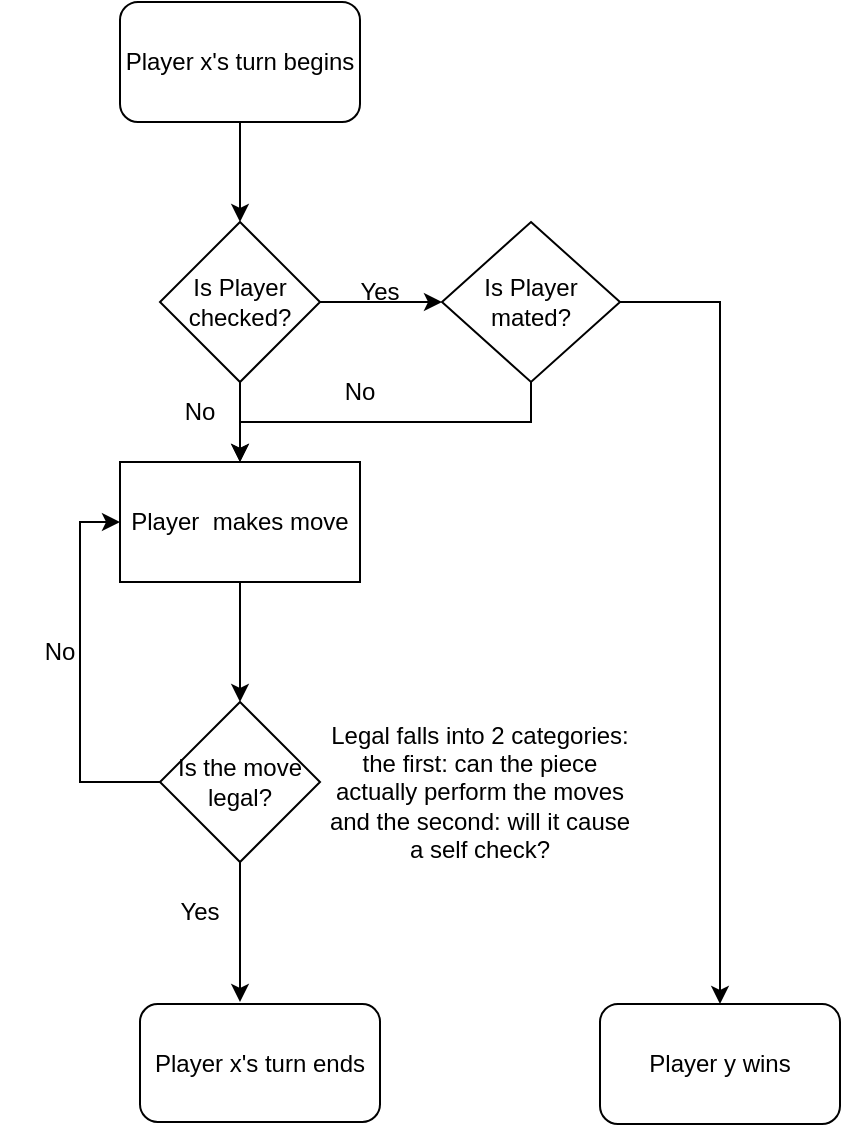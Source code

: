 <mxfile version="22.1.11" type="device">
  <diagram id="C5RBs43oDa-KdzZeNtuy" name="Page-1">
    <mxGraphModel dx="1434" dy="746" grid="1" gridSize="10" guides="1" tooltips="1" connect="1" arrows="1" fold="1" page="1" pageScale="1" pageWidth="827" pageHeight="1169" math="0" shadow="0">
      <root>
        <mxCell id="WIyWlLk6GJQsqaUBKTNV-0" />
        <mxCell id="WIyWlLk6GJQsqaUBKTNV-1" parent="WIyWlLk6GJQsqaUBKTNV-0" />
        <mxCell id="J0kmtzRG2qo6A7sy1Ql9-11" style="edgeStyle=orthogonalEdgeStyle;rounded=0;orthogonalLoop=1;jettySize=auto;html=1;exitX=0.5;exitY=1;exitDx=0;exitDy=0;entryX=0.5;entryY=0;entryDx=0;entryDy=0;" parent="WIyWlLk6GJQsqaUBKTNV-1" source="J0kmtzRG2qo6A7sy1Ql9-9" target="J0kmtzRG2qo6A7sy1Ql9-10" edge="1">
          <mxGeometry relative="1" as="geometry" />
        </mxCell>
        <mxCell id="J0kmtzRG2qo6A7sy1Ql9-9" value="Player x&#39;s turn begins" style="rounded=1;whiteSpace=wrap;html=1;" parent="WIyWlLk6GJQsqaUBKTNV-1" vertex="1">
          <mxGeometry x="280" width="120" height="60" as="geometry" />
        </mxCell>
        <mxCell id="J0kmtzRG2qo6A7sy1Ql9-17" style="edgeStyle=orthogonalEdgeStyle;rounded=0;orthogonalLoop=1;jettySize=auto;html=1;exitX=0.5;exitY=1;exitDx=0;exitDy=0;" parent="WIyWlLk6GJQsqaUBKTNV-1" source="J0kmtzRG2qo6A7sy1Ql9-10" edge="1">
          <mxGeometry relative="1" as="geometry">
            <mxPoint x="340" y="230" as="targetPoint" />
          </mxGeometry>
        </mxCell>
        <mxCell id="J0kmtzRG2qo6A7sy1Ql9-10" value="Is Player checked?" style="rhombus;whiteSpace=wrap;html=1;" parent="WIyWlLk6GJQsqaUBKTNV-1" vertex="1">
          <mxGeometry x="300" y="110" width="80" height="80" as="geometry" />
        </mxCell>
        <mxCell id="J0kmtzRG2qo6A7sy1Ql9-20" style="edgeStyle=orthogonalEdgeStyle;rounded=0;orthogonalLoop=1;jettySize=auto;html=1;exitX=0.5;exitY=1;exitDx=0;exitDy=0;" parent="WIyWlLk6GJQsqaUBKTNV-1" source="J0kmtzRG2qo6A7sy1Ql9-14" target="J0kmtzRG2qo6A7sy1Ql9-19" edge="1">
          <mxGeometry relative="1" as="geometry" />
        </mxCell>
        <mxCell id="J0kmtzRG2qo6A7sy1Ql9-33" style="edgeStyle=orthogonalEdgeStyle;rounded=0;orthogonalLoop=1;jettySize=auto;html=1;exitX=1;exitY=0.5;exitDx=0;exitDy=0;entryX=0.5;entryY=0;entryDx=0;entryDy=0;" parent="WIyWlLk6GJQsqaUBKTNV-1" source="J0kmtzRG2qo6A7sy1Ql9-14" target="J0kmtzRG2qo6A7sy1Ql9-32" edge="1">
          <mxGeometry relative="1" as="geometry" />
        </mxCell>
        <mxCell id="J0kmtzRG2qo6A7sy1Ql9-14" value="Is Player mated?" style="rhombus;whiteSpace=wrap;html=1;" parent="WIyWlLk6GJQsqaUBKTNV-1" vertex="1">
          <mxGeometry x="441" y="110" width="89" height="80" as="geometry" />
        </mxCell>
        <mxCell id="J0kmtzRG2qo6A7sy1Ql9-15" value="" style="endArrow=classic;html=1;rounded=0;exitX=1;exitY=0.5;exitDx=0;exitDy=0;entryX=0;entryY=0.5;entryDx=0;entryDy=0;" parent="WIyWlLk6GJQsqaUBKTNV-1" source="J0kmtzRG2qo6A7sy1Ql9-10" target="J0kmtzRG2qo6A7sy1Ql9-14" edge="1">
          <mxGeometry width="50" height="50" relative="1" as="geometry">
            <mxPoint x="370" y="150" as="sourcePoint" />
            <mxPoint x="420" y="100" as="targetPoint" />
          </mxGeometry>
        </mxCell>
        <mxCell id="J0kmtzRG2qo6A7sy1Ql9-16" value="Yes" style="text;html=1;strokeColor=none;fillColor=none;align=center;verticalAlign=middle;whiteSpace=wrap;rounded=0;" parent="WIyWlLk6GJQsqaUBKTNV-1" vertex="1">
          <mxGeometry x="380" y="130" width="60" height="30" as="geometry" />
        </mxCell>
        <mxCell id="J0kmtzRG2qo6A7sy1Ql9-18" value="No" style="text;html=1;strokeColor=none;fillColor=none;align=center;verticalAlign=middle;whiteSpace=wrap;rounded=0;" parent="WIyWlLk6GJQsqaUBKTNV-1" vertex="1">
          <mxGeometry x="290" y="190" width="60" height="30" as="geometry" />
        </mxCell>
        <mxCell id="J0kmtzRG2qo6A7sy1Ql9-23" style="edgeStyle=orthogonalEdgeStyle;rounded=0;orthogonalLoop=1;jettySize=auto;html=1;exitX=0.5;exitY=1;exitDx=0;exitDy=0;entryX=0.5;entryY=0;entryDx=0;entryDy=0;" parent="WIyWlLk6GJQsqaUBKTNV-1" source="J0kmtzRG2qo6A7sy1Ql9-19" target="J0kmtzRG2qo6A7sy1Ql9-22" edge="1">
          <mxGeometry relative="1" as="geometry" />
        </mxCell>
        <mxCell id="J0kmtzRG2qo6A7sy1Ql9-19" value="Player&amp;nbsp; makes move" style="rounded=0;whiteSpace=wrap;html=1;" parent="WIyWlLk6GJQsqaUBKTNV-1" vertex="1">
          <mxGeometry x="280" y="230" width="120" height="60" as="geometry" />
        </mxCell>
        <mxCell id="J0kmtzRG2qo6A7sy1Ql9-21" value="No" style="text;html=1;strokeColor=none;fillColor=none;align=center;verticalAlign=middle;whiteSpace=wrap;rounded=0;" parent="WIyWlLk6GJQsqaUBKTNV-1" vertex="1">
          <mxGeometry x="370" y="180" width="60" height="30" as="geometry" />
        </mxCell>
        <mxCell id="J0kmtzRG2qo6A7sy1Ql9-24" style="edgeStyle=orthogonalEdgeStyle;rounded=0;orthogonalLoop=1;jettySize=auto;html=1;exitX=0;exitY=0.5;exitDx=0;exitDy=0;entryX=0;entryY=0.5;entryDx=0;entryDy=0;" parent="WIyWlLk6GJQsqaUBKTNV-1" source="J0kmtzRG2qo6A7sy1Ql9-22" target="J0kmtzRG2qo6A7sy1Ql9-19" edge="1">
          <mxGeometry relative="1" as="geometry" />
        </mxCell>
        <mxCell id="J0kmtzRG2qo6A7sy1Ql9-22" value="Is the move legal?" style="rhombus;whiteSpace=wrap;html=1;" parent="WIyWlLk6GJQsqaUBKTNV-1" vertex="1">
          <mxGeometry x="300" y="350" width="80" height="80" as="geometry" />
        </mxCell>
        <mxCell id="J0kmtzRG2qo6A7sy1Ql9-25" value="No" style="text;html=1;strokeColor=none;fillColor=none;align=center;verticalAlign=middle;whiteSpace=wrap;rounded=0;" parent="WIyWlLk6GJQsqaUBKTNV-1" vertex="1">
          <mxGeometry x="220" y="310" width="60" height="30" as="geometry" />
        </mxCell>
        <mxCell id="J0kmtzRG2qo6A7sy1Ql9-27" value="" style="endArrow=classic;html=1;rounded=0;exitX=0.5;exitY=1;exitDx=0;exitDy=0;" parent="WIyWlLk6GJQsqaUBKTNV-1" source="J0kmtzRG2qo6A7sy1Ql9-22" edge="1">
          <mxGeometry width="50" height="50" relative="1" as="geometry">
            <mxPoint x="350" y="500" as="sourcePoint" />
            <mxPoint x="340" y="500" as="targetPoint" />
          </mxGeometry>
        </mxCell>
        <mxCell id="J0kmtzRG2qo6A7sy1Ql9-28" value="Yes" style="text;html=1;strokeColor=none;fillColor=none;align=center;verticalAlign=middle;whiteSpace=wrap;rounded=0;" parent="WIyWlLk6GJQsqaUBKTNV-1" vertex="1">
          <mxGeometry x="290" y="440" width="60" height="30" as="geometry" />
        </mxCell>
        <mxCell id="J0kmtzRG2qo6A7sy1Ql9-29" value="Player x&#39;s turn ends&lt;br&gt;" style="rounded=1;whiteSpace=wrap;html=1;" parent="WIyWlLk6GJQsqaUBKTNV-1" vertex="1">
          <mxGeometry x="290" y="501" width="120" height="59" as="geometry" />
        </mxCell>
        <mxCell id="J0kmtzRG2qo6A7sy1Ql9-32" value="Player y wins" style="rounded=1;whiteSpace=wrap;html=1;" parent="WIyWlLk6GJQsqaUBKTNV-1" vertex="1">
          <mxGeometry x="520" y="501" width="120" height="60" as="geometry" />
        </mxCell>
        <mxCell id="kaLRVQ3rRsoUc6Rhe0tB-0" value="Legal falls into 2 categories: the first: can the piece actually perform the moves and the second: will it cause a self check?" style="text;html=1;strokeColor=none;fillColor=none;align=center;verticalAlign=middle;whiteSpace=wrap;rounded=0;" parent="WIyWlLk6GJQsqaUBKTNV-1" vertex="1">
          <mxGeometry x="380" y="360" width="160" height="70" as="geometry" />
        </mxCell>
      </root>
    </mxGraphModel>
  </diagram>
</mxfile>
